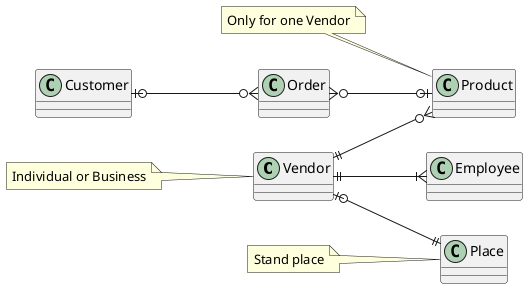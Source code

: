 @startuml
left to right direction
class Vendor {
}
note left: Individual or Business

class Product {
}
note left: Only for one Vendor

class Customer {
}

class Order {
}

class Employee {
}


class Place {
}
note left: Stand place

Vendor ||--o{ Product
Vendor |o--|| Place
Vendor ||--|{ Employee

Order }o--o| Product
Customer |o--o{ Order


@enduml
